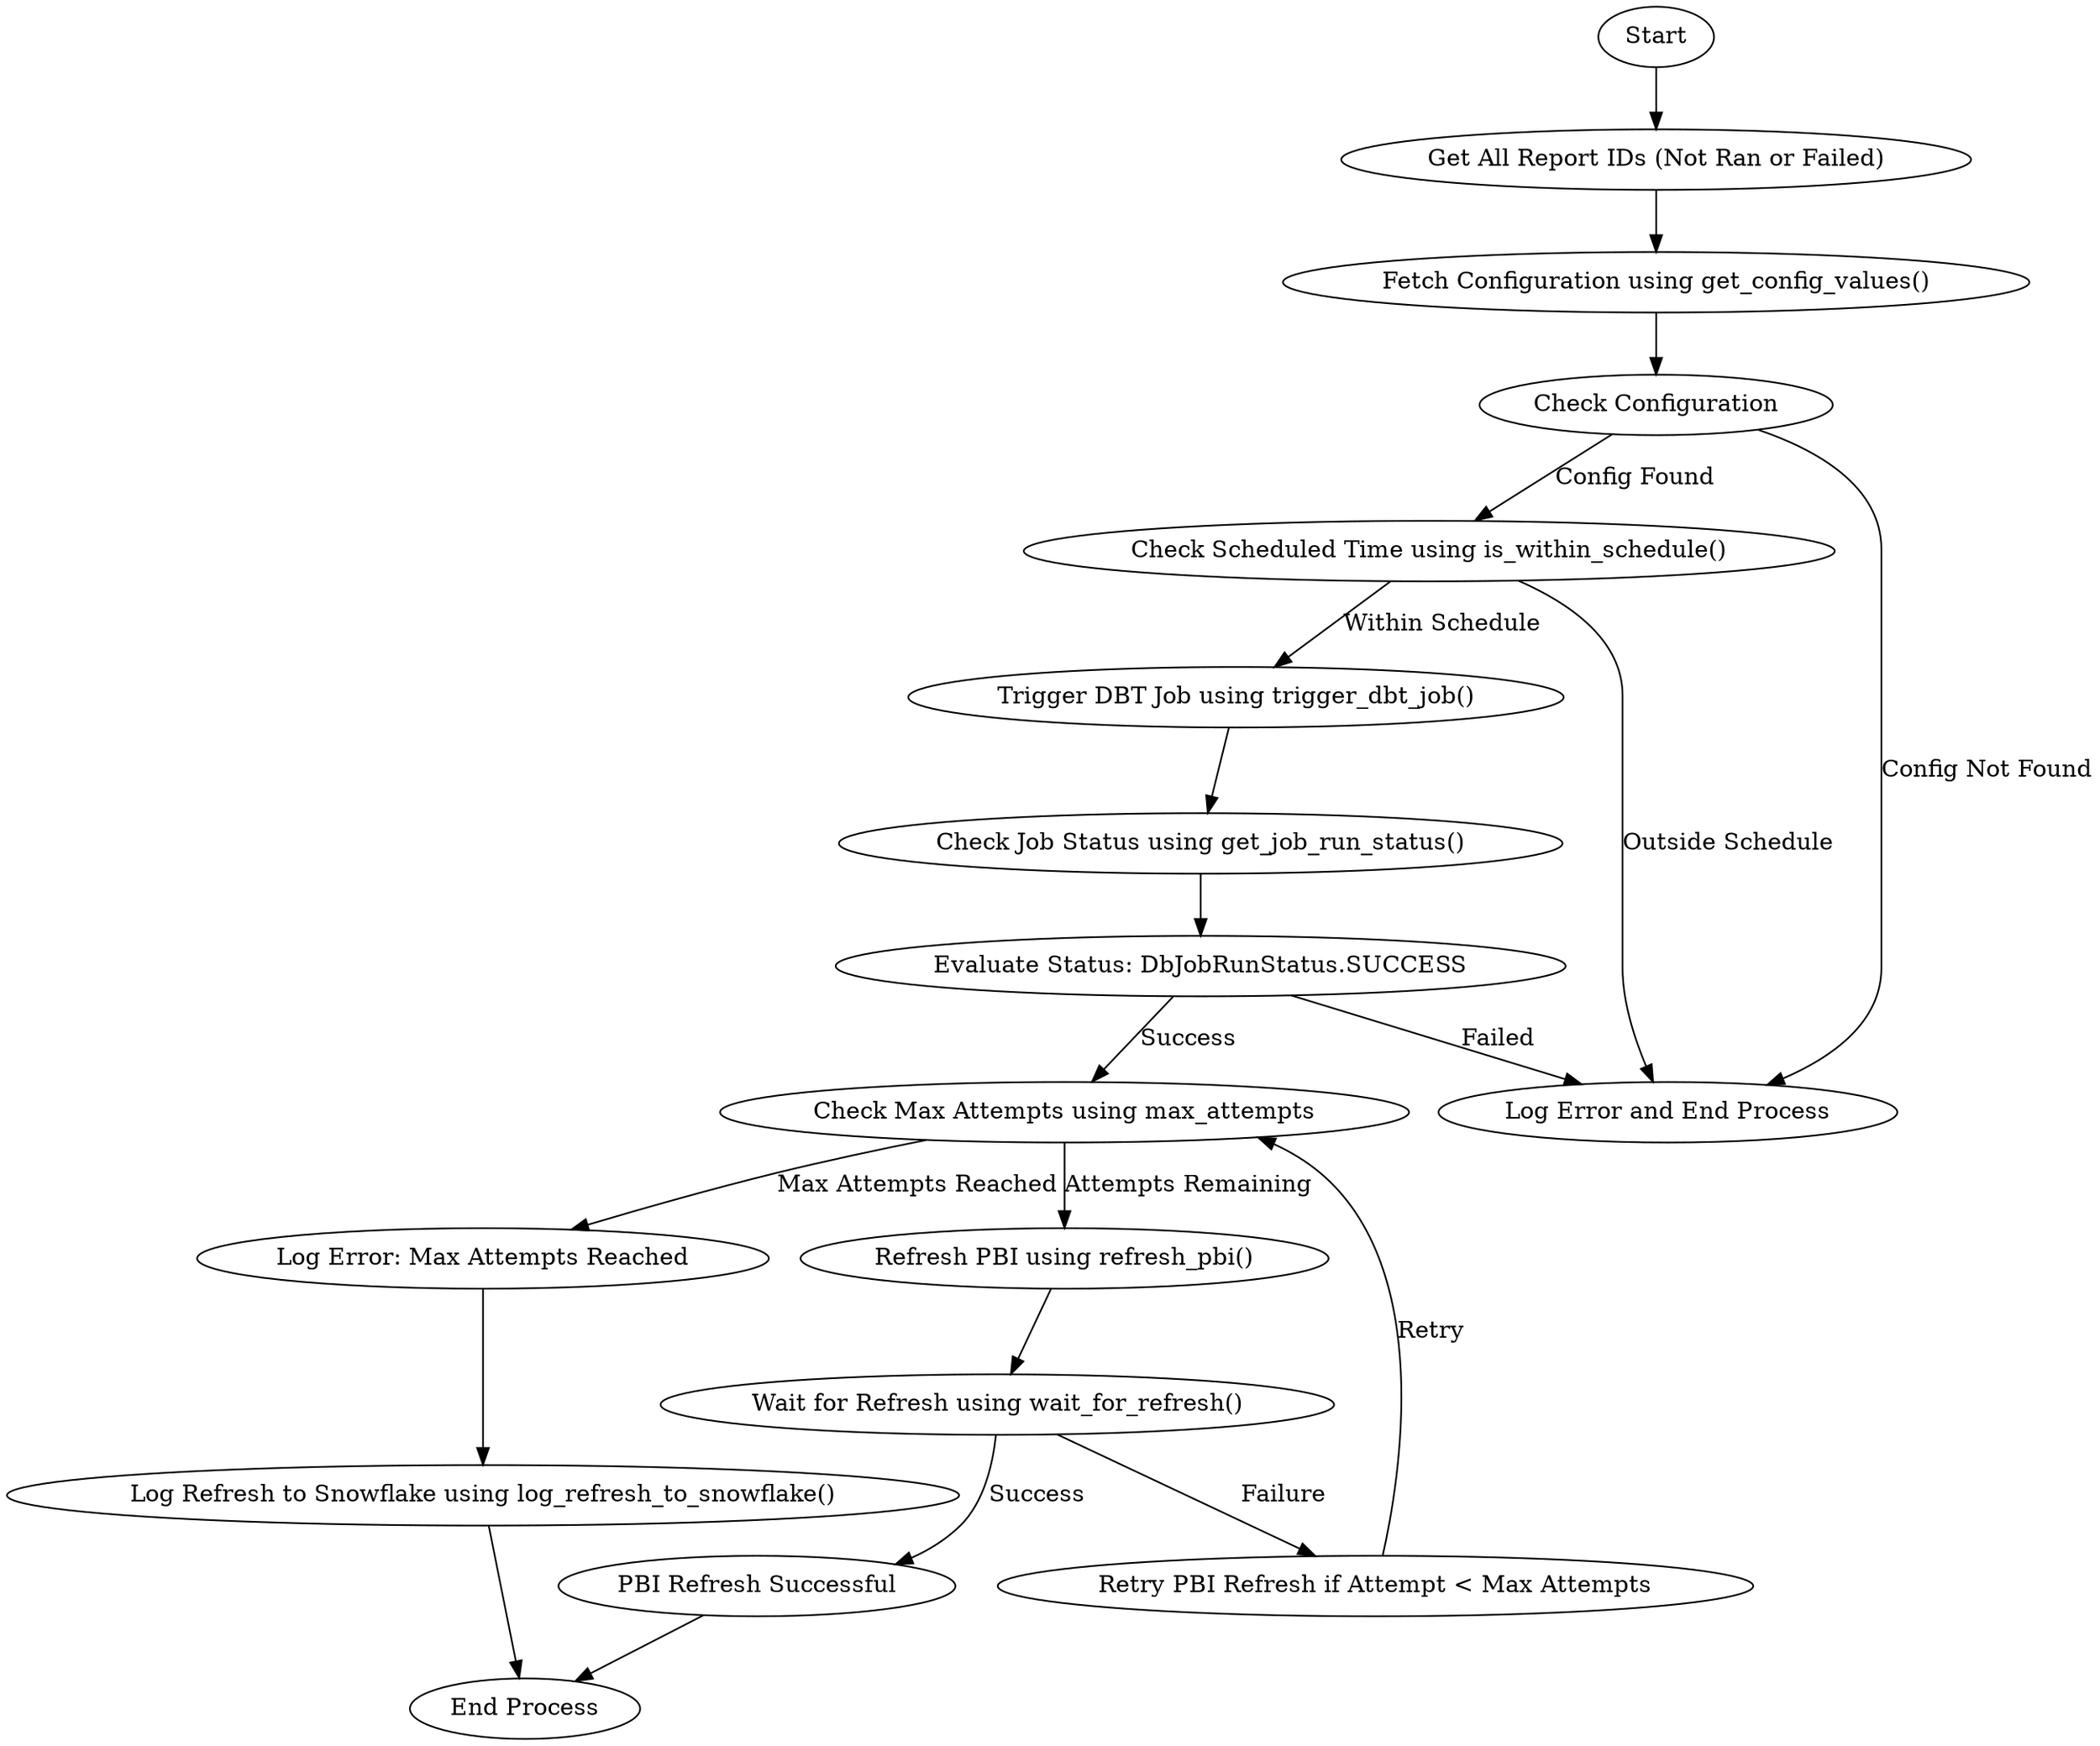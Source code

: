 // DBT Job and PBI Refresh Workflow (Editable)
digraph {
	S [label=Start]
	A [label="Get All Report IDs (Not Ran or Failed)"]
	B [label="Fetch Configuration using get_config_values()"]
	C [label="Check Configuration"]
	D [label="Check Scheduled Time using is_within_schedule()"]
	E1 [label="Trigger DBT Job using trigger_dbt_job()"]
	E2 [label="Log Error and End Process"]
	F [label="Check Job Status using get_job_run_status()"]
	G [label="Evaluate Status: DbJobRunStatus.SUCCESS"]
	H1 [label="Check Max Attempts using max_attempts"]
	H2 [label="Log Error: Max Attempts Reached"]
	I [label="Refresh PBI using refresh_pbi()"]
	J [label="Wait for Refresh using wait_for_refresh()"]
	K1 [label="PBI Refresh Successful"]
	K2 [label="Retry PBI Refresh if Attempt < Max Attempts"]
	L [label="Log Refresh to Snowflake using log_refresh_to_snowflake()"]
	E [label="End Process"]
	S -> A
	A -> B
	B -> C
	C -> D [label="Config Found"]
	C -> E2 [label="Config Not Found"]
	D -> E1 [label="Within Schedule"]
	D -> E2 [label="Outside Schedule"]
	E1 -> F
	F -> G
	G -> H1 [label=Success]
	G -> E2 [label=Failed]
	H1 -> I [label="Attempts Remaining"]
	H1 -> H2 [label="Max Attempts Reached"]
	I -> J
	J -> K1 [label=Success]
	J -> K2 [label=Failure]
	K2 -> H1 [label=Retry]
	H2 -> L
	L -> E
	K1 -> E
}
